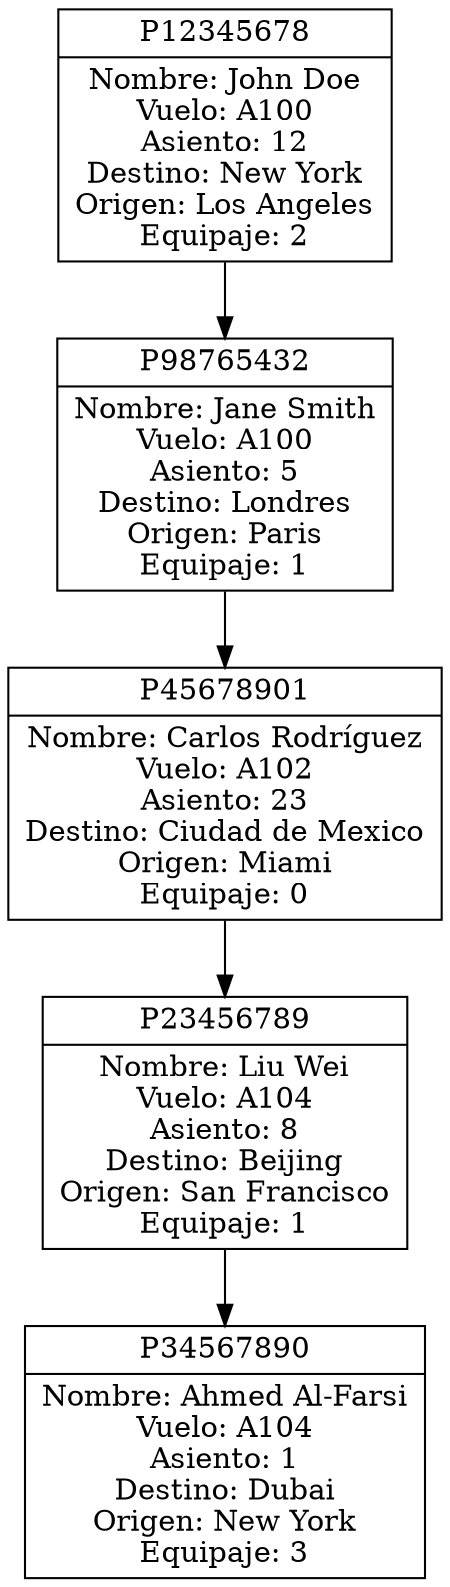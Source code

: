 digraph ListaPasajeros {
  node [shape=record];
  nodo0 [label="{{P12345678}|{Nombre: John Doe\nVuelo: A100\nAsiento: 12\nDestino: New York\nOrigen: Los Angeles\nEquipaje: 2}}"];
  nodo0 -> nodo1;
  nodo1 [label="{{P98765432}|{Nombre: Jane Smith\nVuelo: A100\nAsiento: 5\nDestino: Londres\nOrigen: Paris\nEquipaje: 1}}"];
  nodo1 -> nodo2;
  nodo2 [label="{{P45678901}|{Nombre: Carlos Rodríguez\nVuelo: A102\nAsiento: 23\nDestino: Ciudad de Mexico\nOrigen: Miami\nEquipaje: 0}}"];
  nodo2 -> nodo3;
  nodo3 [label="{{P23456789}|{Nombre: Liu Wei\nVuelo: A104\nAsiento: 8\nDestino: Beijing\nOrigen: San Francisco\nEquipaje: 1}}"];
  nodo3 -> nodo4;
  nodo4 [label="{{P34567890}|{Nombre: Ahmed Al-Farsi\nVuelo: A104\nAsiento: 1\nDestino: Dubai\nOrigen: New York\nEquipaje: 3}}"];
}
